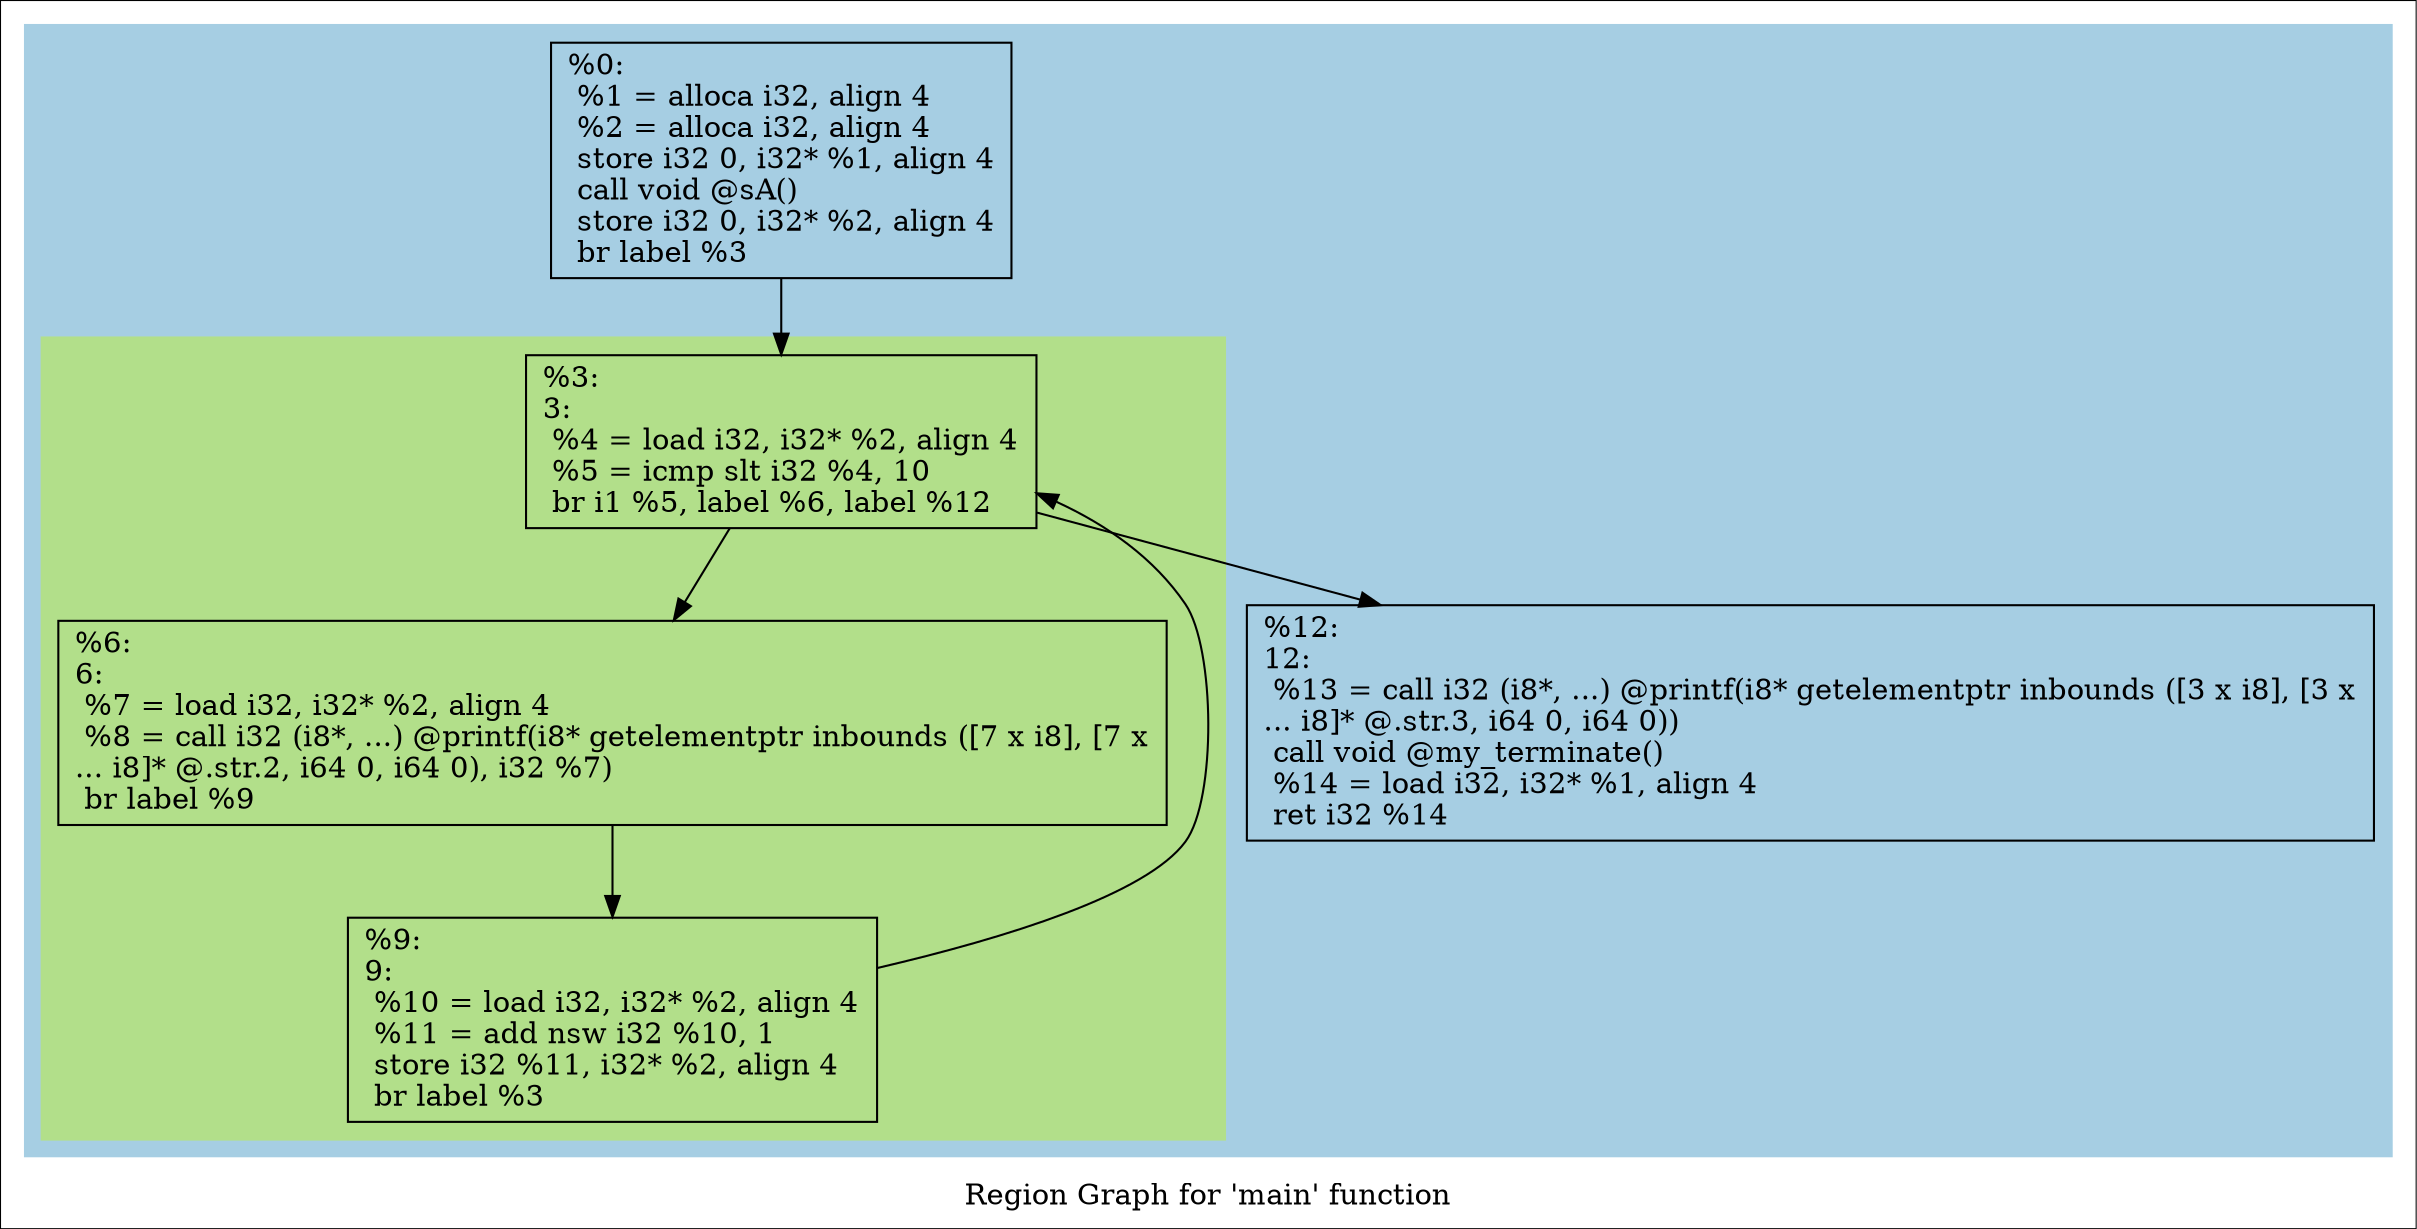 digraph "Region Graph for 'main' function" {
	label="Region Graph for 'main' function";

	Node0x55c801188e20 [shape=record,label="{%0:\l  %1 = alloca i32, align 4\l  %2 = alloca i32, align 4\l  store i32 0, i32* %1, align 4\l  call void @sA()\l  store i32 0, i32* %2, align 4\l  br label %3\l}"];
	Node0x55c801188e20 -> Node0x55c80118c590;
	Node0x55c80118c590 [shape=record,label="{%3:\l3:                                                \l  %4 = load i32, i32* %2, align 4\l  %5 = icmp slt i32 %4, 10\l  br i1 %5, label %6, label %12\l}"];
	Node0x55c80118c590 -> Node0x55c8011891d0;
	Node0x55c80118c590 -> Node0x55c801189610;
	Node0x55c8011891d0 [shape=record,label="{%6:\l6:                                                \l  %7 = load i32, i32* %2, align 4\l  %8 = call i32 (i8*, ...) @printf(i8* getelementptr inbounds ([7 x i8], [7 x\l... i8]* @.str.2, i64 0, i64 0), i32 %7)\l  br label %9\l}"];
	Node0x55c8011891d0 -> Node0x55c80118c8c0;
	Node0x55c80118c8c0 [shape=record,label="{%9:\l9:                                                \l  %10 = load i32, i32* %2, align 4\l  %11 = add nsw i32 %10, 1\l  store i32 %11, i32* %2, align 4\l  br label %3\l}"];
	Node0x55c80118c8c0 -> Node0x55c80118c590[constraint=false];
	Node0x55c801189610 [shape=record,label="{%12:\l12:                                               \l  %13 = call i32 (i8*, ...) @printf(i8* getelementptr inbounds ([3 x i8], [3 x\l... i8]* @.str.3, i64 0, i64 0))\l  call void @my_terminate()\l  %14 = load i32, i32* %1, align 4\l  ret i32 %14\l}"];
	colorscheme = "paired12"
        subgraph cluster_0x55c80118ef40 {
          label = "";
          style = filled;
          color = 1
          subgraph cluster_0x55c80118ed80 {
            label = "";
            style = filled;
            color = 3
            Node0x55c80118c590;
            Node0x55c8011891d0;
            Node0x55c80118c8c0;
          }
          Node0x55c801188e20;
          Node0x55c801189610;
        }
}
